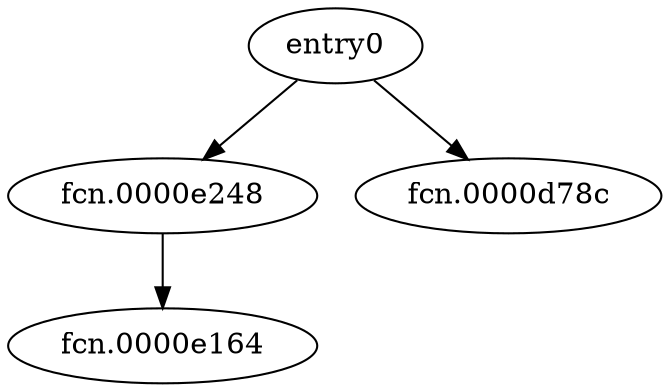 digraph code {
  "0x0000d6dc" [label="entry0"];
  "0x0000d6dc" -> "0x0000e248";
  "0x0000e248" [label="fcn.0000e248"];
  "0x0000d6dc" -> "0x0000d78c";
  "0x0000d78c" [label="fcn.0000d78c"];
  "0x0000e248" [label="fcn.0000e248"];
  "0x0000e248" -> "0x0000e164";
  "0x0000e164" [label="fcn.0000e164"];
}